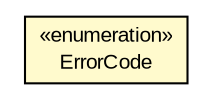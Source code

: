 #!/usr/local/bin/dot
#
# Class diagram 
# Generated by UMLGraph version R5_6-24-gf6e263 (http://www.umlgraph.org/)
#

digraph G {
	edge [fontname="arial",fontsize=10,labelfontname="arial",labelfontsize=10];
	node [fontname="arial",fontsize=10,shape=plaintext];
	nodesep=0.25;
	ranksep=0.5;
	// net.trajano.openidconnect.core.ErrorCode
	c4339 [label=<<table title="net.trajano.openidconnect.core.ErrorCode" border="0" cellborder="1" cellspacing="0" cellpadding="2" port="p" bgcolor="lemonChiffon" href="./ErrorCode.html">
		<tr><td><table border="0" cellspacing="0" cellpadding="1">
<tr><td align="center" balign="center"> &#171;enumeration&#187; </td></tr>
<tr><td align="center" balign="center"> ErrorCode </td></tr>
		</table></td></tr>
		</table>>, URL="./ErrorCode.html", fontname="arial", fontcolor="black", fontsize=10.0];
}

